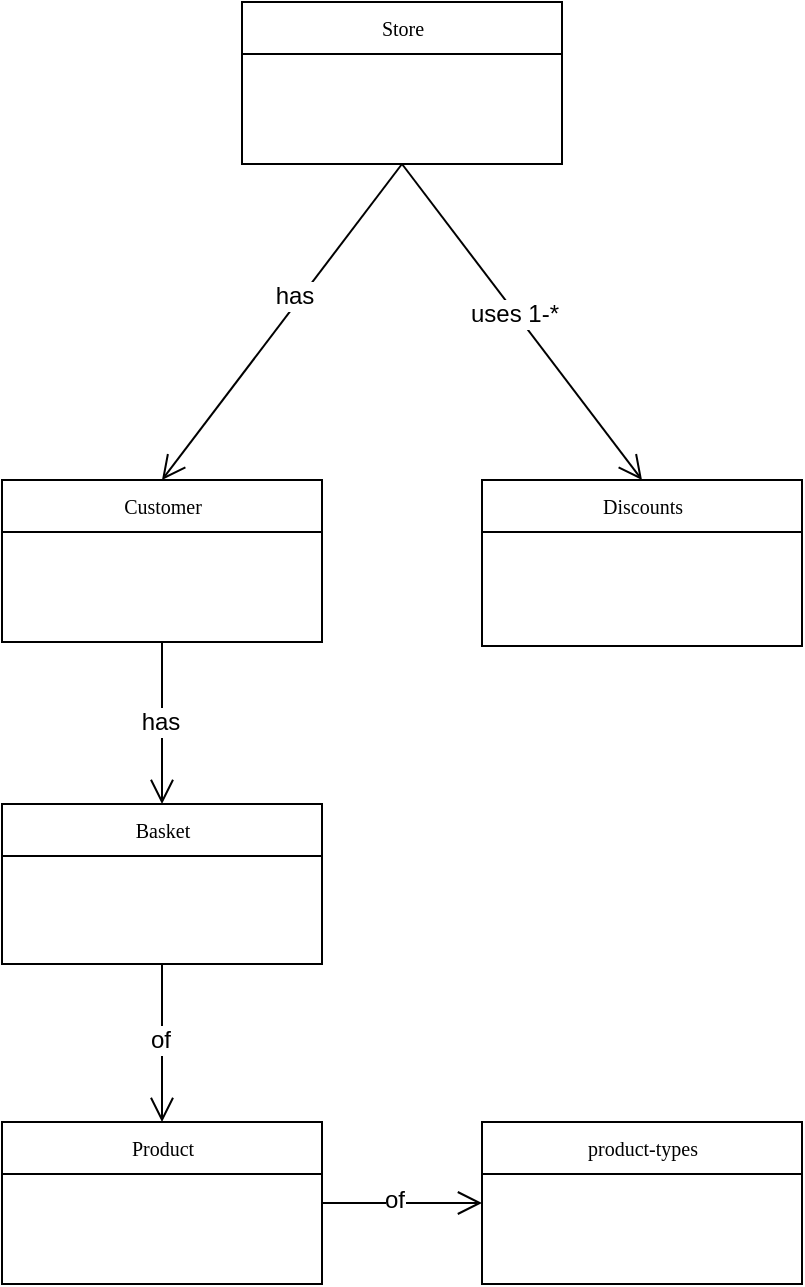 <mxfile version="10.6.3" type="device"><diagram name="Page-1" id="c4acf3e9-155e-7222-9cf6-157b1a14988f"><mxGraphModel dx="1338" dy="1042" grid="1" gridSize="10" guides="1" tooltips="1" connect="1" arrows="1" fold="1" page="1" pageScale="1" pageWidth="850" pageHeight="1100" background="#ffffff" math="0" shadow="0"><root><mxCell id="0"/><mxCell id="1" parent="0"/><mxCell id="17acba5748e5396b-2" value="Basket" style="swimlane;html=1;fontStyle=0;childLayout=stackLayout;horizontal=1;startSize=26;fillColor=none;horizontalStack=0;resizeParent=1;resizeLast=0;collapsible=1;marginBottom=0;swimlaneFillColor=#ffffff;rounded=0;shadow=0;comic=0;labelBackgroundColor=none;strokeColor=#000000;strokeWidth=1;fontFamily=Verdana;fontSize=10;fontColor=#000000;align=center;" parent="1" vertex="1"><mxGeometry x="240" y="441" width="160" height="80" as="geometry"/></mxCell><mxCell id="17acba5748e5396b-20" value="Store" style="swimlane;html=1;fontStyle=0;childLayout=stackLayout;horizontal=1;startSize=26;fillColor=none;horizontalStack=0;resizeParent=1;resizeLast=0;collapsible=1;marginBottom=0;swimlaneFillColor=#ffffff;rounded=0;shadow=0;comic=0;labelBackgroundColor=none;strokeColor=#000000;strokeWidth=1;fontFamily=Verdana;fontSize=10;fontColor=#000000;align=center;" parent="1" vertex="1"><mxGeometry x="360" y="40" width="160" height="81" as="geometry"/></mxCell><mxCell id="17acba5748e5396b-30" value="Customer" style="swimlane;html=1;fontStyle=0;childLayout=stackLayout;horizontal=1;startSize=26;fillColor=none;horizontalStack=0;resizeParent=1;resizeLast=0;collapsible=1;marginBottom=0;swimlaneFillColor=#ffffff;rounded=0;shadow=0;comic=0;labelBackgroundColor=none;strokeColor=#000000;strokeWidth=1;fontFamily=Verdana;fontSize=10;fontColor=#000000;align=center;" parent="1" vertex="1"><mxGeometry x="240" y="279" width="160" height="81" as="geometry"/></mxCell><mxCell id="17acba5748e5396b-44" value="Discounts" style="swimlane;html=1;fontStyle=0;childLayout=stackLayout;horizontal=1;startSize=26;fillColor=none;horizontalStack=0;resizeParent=1;resizeLast=0;collapsible=1;marginBottom=0;swimlaneFillColor=#ffffff;rounded=0;shadow=0;comic=0;labelBackgroundColor=none;strokeColor=#000000;strokeWidth=1;fontFamily=Verdana;fontSize=10;fontColor=#000000;align=center;" parent="1" vertex="1"><mxGeometry x="480" y="279" width="160" height="83" as="geometry"/></mxCell><mxCell id="5d2195bd80daf111-1" value="product-types" style="swimlane;html=1;fontStyle=0;childLayout=stackLayout;horizontal=1;startSize=26;fillColor=none;horizontalStack=0;resizeParent=1;resizeLast=0;collapsible=1;marginBottom=0;swimlaneFillColor=#ffffff;rounded=0;shadow=0;comic=0;labelBackgroundColor=none;strokeColor=#000000;strokeWidth=1;fontFamily=Verdana;fontSize=10;fontColor=#000000;align=center;" parent="1" vertex="1"><mxGeometry x="480" y="600" width="160" height="81" as="geometry"/></mxCell><mxCell id="5d2195bd80daf111-5" value="Product" style="swimlane;html=1;fontStyle=0;childLayout=stackLayout;horizontal=1;startSize=26;fillColor=none;horizontalStack=0;resizeParent=1;resizeLast=0;collapsible=1;marginBottom=0;swimlaneFillColor=#ffffff;rounded=0;shadow=0;comic=0;labelBackgroundColor=none;strokeColor=#000000;strokeWidth=1;fontFamily=Verdana;fontSize=10;fontColor=#000000;align=center;" parent="1" vertex="1"><mxGeometry x="240" y="600" width="160" height="81" as="geometry"/></mxCell><mxCell id="5d2195bd80daf111-30" style="rounded=0;html=1;labelBackgroundColor=none;startFill=0;endArrow=open;endFill=0;endSize=10;fontFamily=Verdana;fontSize=10;exitX=0.5;exitY=1;exitDx=0;exitDy=0;entryX=0.5;entryY=0;entryDx=0;entryDy=0;" parent="1" source="17acba5748e5396b-20" target="17acba5748e5396b-30" edge="1"><mxGeometry relative="1" as="geometry"><mxPoint x="250" y="580" as="sourcePoint"/><mxPoint x="350" y="642" as="targetPoint"/></mxGeometry></mxCell><mxCell id="MjNmIKPy3911DOxZkBdI-5" value="has" style="text;html=1;resizable=0;points=[];align=center;verticalAlign=middle;labelBackgroundColor=#ffffff;" parent="5d2195bd80daf111-30" vertex="1" connectable="0"><mxGeometry x="-0.141" y="-3" relative="1" as="geometry"><mxPoint as="offset"/></mxGeometry></mxCell><mxCell id="MjNmIKPy3911DOxZkBdI-1" style="rounded=0;html=1;labelBackgroundColor=none;startFill=0;endArrow=open;endFill=0;endSize=10;fontFamily=Verdana;fontSize=10;exitX=0.5;exitY=1;exitDx=0;exitDy=0;entryX=0.5;entryY=0;entryDx=0;entryDy=0;" parent="1" source="17acba5748e5396b-20" target="17acba5748e5396b-44" edge="1"><mxGeometry relative="1" as="geometry"><mxPoint x="250" y="210" as="sourcePoint"/><mxPoint x="570" y="210" as="targetPoint"/></mxGeometry></mxCell><mxCell id="MjNmIKPy3911DOxZkBdI-6" value="uses 1-*" style="text;html=1;resizable=0;points=[];align=center;verticalAlign=middle;labelBackgroundColor=#ffffff;" parent="MjNmIKPy3911DOxZkBdI-1" vertex="1" connectable="0"><mxGeometry x="-0.057" y="-1" relative="1" as="geometry"><mxPoint as="offset"/></mxGeometry></mxCell><mxCell id="MjNmIKPy3911DOxZkBdI-2" style="rounded=0;html=1;labelBackgroundColor=none;startFill=0;endArrow=open;endFill=0;endSize=10;fontFamily=Verdana;fontSize=10;exitX=0.5;exitY=1;exitDx=0;exitDy=0;entryX=0.5;entryY=0;entryDx=0;entryDy=0;" parent="1" source="17acba5748e5396b-30" target="17acba5748e5396b-2" edge="1"><mxGeometry relative="1" as="geometry"><mxPoint x="250" y="210" as="sourcePoint"/><mxPoint x="410" y="329" as="targetPoint"/></mxGeometry></mxCell><mxCell id="MjNmIKPy3911DOxZkBdI-7" value="has" style="text;html=1;resizable=0;points=[];align=center;verticalAlign=middle;labelBackgroundColor=#ffffff;" parent="MjNmIKPy3911DOxZkBdI-2" vertex="1" connectable="0"><mxGeometry x="-0.012" y="-1" relative="1" as="geometry"><mxPoint as="offset"/></mxGeometry></mxCell><mxCell id="MjNmIKPy3911DOxZkBdI-3" value="" style="rounded=0;html=1;labelBackgroundColor=none;startFill=0;endArrow=open;endFill=0;endSize=10;fontFamily=Verdana;fontSize=10;exitX=0.5;exitY=1;exitDx=0;exitDy=0;entryX=0.5;entryY=0;entryDx=0;entryDy=0;" parent="1" source="17acba5748e5396b-2" target="5d2195bd80daf111-5" edge="1"><mxGeometry relative="1" as="geometry"><mxPoint x="650" y="250" as="sourcePoint"/><mxPoint x="650" y="491" as="targetPoint"/></mxGeometry></mxCell><mxCell id="MjNmIKPy3911DOxZkBdI-9" value="of" style="text;html=1;resizable=0;points=[];align=center;verticalAlign=middle;labelBackgroundColor=#ffffff;" parent="MjNmIKPy3911DOxZkBdI-3" vertex="1" connectable="0"><mxGeometry x="-0.051" y="-1" relative="1" as="geometry"><mxPoint as="offset"/></mxGeometry></mxCell><mxCell id="MjNmIKPy3911DOxZkBdI-4" style="rounded=0;html=1;labelBackgroundColor=none;startFill=0;endArrow=open;endFill=0;endSize=10;fontFamily=Verdana;fontSize=10;exitX=1;exitY=0.5;exitDx=0;exitDy=0;entryX=0;entryY=0.5;entryDx=0;entryDy=0;" parent="1" source="5d2195bd80daf111-5" target="5d2195bd80daf111-1" edge="1"><mxGeometry relative="1" as="geometry"><mxPoint x="570" y="531" as="sourcePoint"/><mxPoint x="250" y="532" as="targetPoint"/></mxGeometry></mxCell><mxCell id="MjNmIKPy3911DOxZkBdI-8" value="of" style="text;html=1;resizable=0;points=[];align=center;verticalAlign=middle;labelBackgroundColor=#ffffff;" parent="MjNmIKPy3911DOxZkBdI-4" vertex="1" connectable="0"><mxGeometry x="-0.099" y="2" relative="1" as="geometry"><mxPoint as="offset"/></mxGeometry></mxCell></root></mxGraphModel></diagram></mxfile>